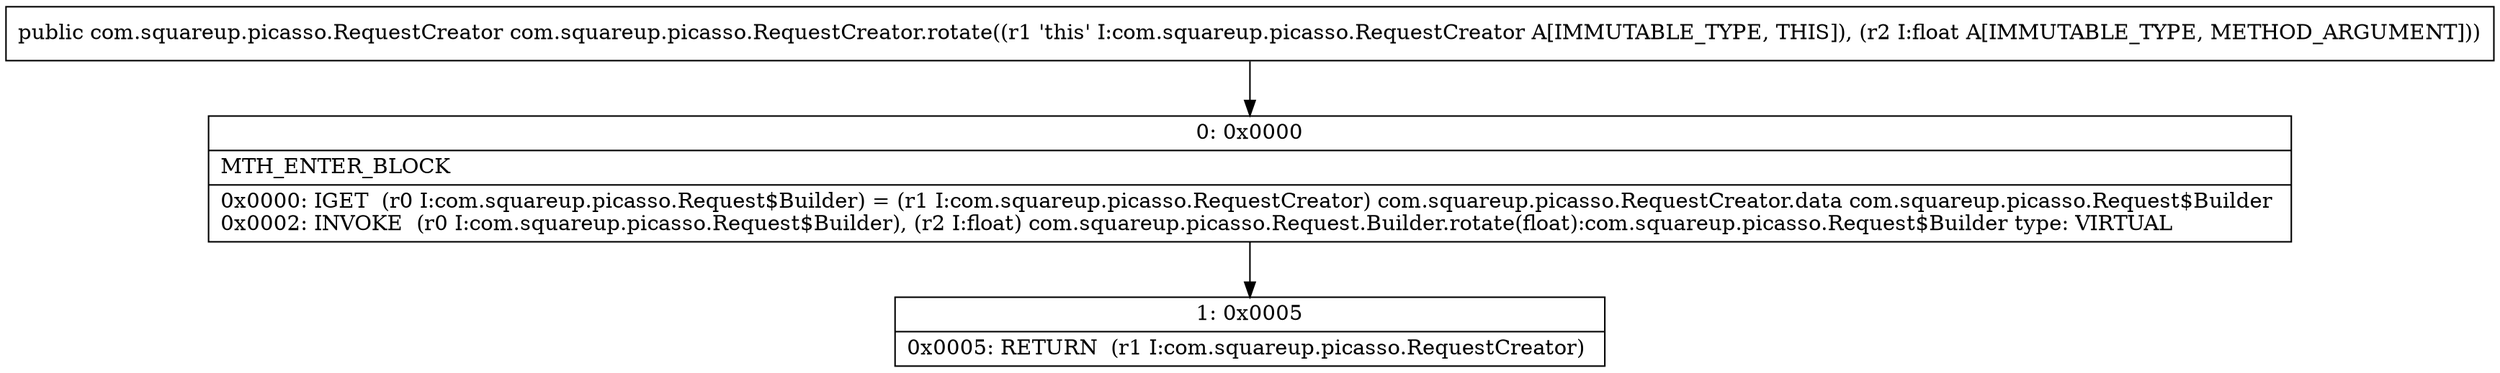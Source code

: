 digraph "CFG forcom.squareup.picasso.RequestCreator.rotate(F)Lcom\/squareup\/picasso\/RequestCreator;" {
Node_0 [shape=record,label="{0\:\ 0x0000|MTH_ENTER_BLOCK\l|0x0000: IGET  (r0 I:com.squareup.picasso.Request$Builder) = (r1 I:com.squareup.picasso.RequestCreator) com.squareup.picasso.RequestCreator.data com.squareup.picasso.Request$Builder \l0x0002: INVOKE  (r0 I:com.squareup.picasso.Request$Builder), (r2 I:float) com.squareup.picasso.Request.Builder.rotate(float):com.squareup.picasso.Request$Builder type: VIRTUAL \l}"];
Node_1 [shape=record,label="{1\:\ 0x0005|0x0005: RETURN  (r1 I:com.squareup.picasso.RequestCreator) \l}"];
MethodNode[shape=record,label="{public com.squareup.picasso.RequestCreator com.squareup.picasso.RequestCreator.rotate((r1 'this' I:com.squareup.picasso.RequestCreator A[IMMUTABLE_TYPE, THIS]), (r2 I:float A[IMMUTABLE_TYPE, METHOD_ARGUMENT])) }"];
MethodNode -> Node_0;
Node_0 -> Node_1;
}

